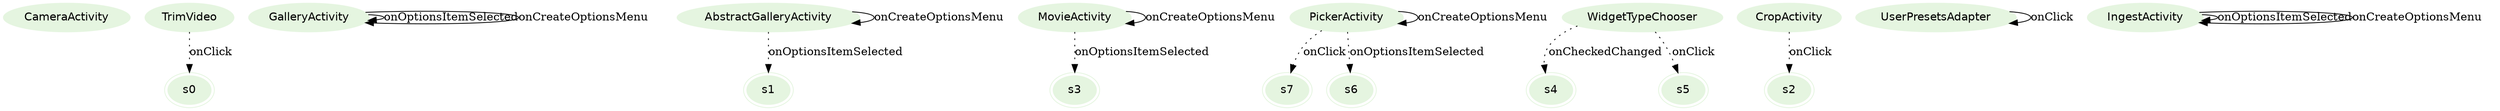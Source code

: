 digraph {
fontname="Helvetica";
node[style=filled, fontname="Helvetica", colorscheme=greens3, color=1];
CameraActivity;
TrimVideo;
GalleryActivity;
AbstractGalleryActivity;
MovieActivity;
s7[peripheries=2];
s4[peripheries=2];
s6[peripheries=2];
s3[peripheries=2];
CropActivity;
UserPresetsAdapter;
s0[peripheries=2];
s2[peripheries=2];
WidgetTypeChooser;
s1[peripheries=2];
s5[peripheries=2];
IngestActivity;
PickerActivity;
GalleryActivity -> GalleryActivity[label="onOptionsItemSelected"];
PickerActivity -> s6[label="onOptionsItemSelected",style=dotted];
IngestActivity -> IngestActivity[label="onOptionsItemSelected"];
UserPresetsAdapter -> UserPresetsAdapter[label="onClick"];
MovieActivity -> s3[label="onOptionsItemSelected",style=dotted];
WidgetTypeChooser -> s4[label="onCheckedChanged",style=dotted];
GalleryActivity -> GalleryActivity[label="onCreateOptionsMenu"];
PickerActivity -> PickerActivity[label="onCreateOptionsMenu"];
IngestActivity -> IngestActivity[label="onCreateOptionsMenu"];
WidgetTypeChooser -> s5[label="onClick",style=dotted];
CropActivity -> s2[label="onClick",style=dotted];
MovieActivity -> MovieActivity[label="onCreateOptionsMenu"];
AbstractGalleryActivity -> AbstractGalleryActivity[label="onCreateOptionsMenu"];
PickerActivity -> s7[label="onClick",style=dotted];
AbstractGalleryActivity -> s1[label="onOptionsItemSelected",style=dotted];
TrimVideo -> s0[label="onClick",style=dotted];
}